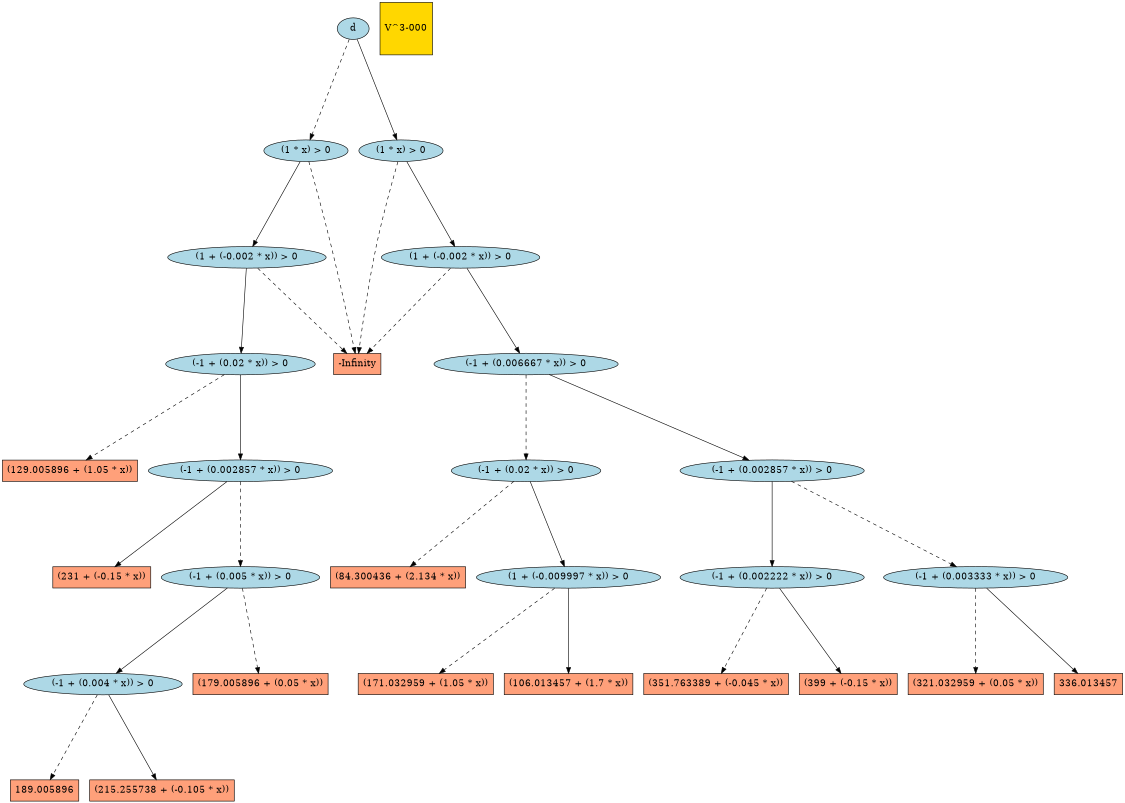 digraph G { 
graph [ fontname = "Helvetica",fontsize="16",ratio = "auto",
        size="7.5,10",ranksep="2.00" ];
node [fontsize="16"];
"7290" [label="(231 + (-0.15 * x))",fillcolor=lightsalmon,color=black,shape=box,style=filled];
"11053" [label="(351.763389 + (-0.045 * x))",fillcolor=lightsalmon,color=black,shape=box,style=filled];
"8388" [label="(171.032959 + (1.05 * x))",fillcolor=lightsalmon,color=black,shape=box,style=filled];
"6843" [label="189.005896",fillcolor=lightsalmon,color=black,shape=box,style=filled];
"10364" [label="(321.032959 + (0.05 * x))",fillcolor=lightsalmon,color=black,shape=box,style=filled];
"7491" [label="(1 + (-0.002 * x)) > 0",fillcolor=lightblue,color=black,shape=ellipse,style=filled];
"7490" [label="(-1 + (0.02 * x)) > 0",fillcolor=lightblue,color=black,shape=ellipse,style=filled];
"7492" [label="(1 * x) > 0",fillcolor=lightblue,color=black,shape=ellipse,style=filled];
"7992" [label="(84.300436 + (2.134 * x))",fillcolor=lightsalmon,color=black,shape=box,style=filled];
"4539" [label="(129.005896 + (1.05 * x))",fillcolor=lightsalmon,color=black,shape=box,style=filled];
"7258" [label="(-1 + (0.004 * x)) > 0",fillcolor=lightblue,color=black,shape=ellipse,style=filled];
"7272" [label="(-1 + (0.005 * x)) > 0",fillcolor=lightblue,color=black,shape=ellipse,style=filled];
"8521" [label="(1 + (-0.009997 * x)) > 0",fillcolor=lightblue,color=black,shape=ellipse,style=filled];
"10717" [label="336.013457",fillcolor=lightsalmon,color=black,shape=box,style=filled];
"7489" [label="(-1 + (0.002857 * x)) > 0",fillcolor=lightblue,color=black,shape=ellipse,style=filled];
"11588" [label="(1 * x) > 0",fillcolor=lightblue,color=black,shape=ellipse,style=filled];
"8663" [label="(-1 + (0.02 * x)) > 0",fillcolor=lightblue,color=black,shape=ellipse,style=filled];
"11587" [label="(1 + (-0.002 * x)) > 0",fillcolor=lightblue,color=black,shape=ellipse,style=filled];
"6255" [label="(179.005896 + (0.05 * x))",fillcolor=lightsalmon,color=black,shape=box,style=filled];
"8390" [label="(106.013457 + (1.7 * x))",fillcolor=lightsalmon,color=black,shape=box,style=filled];
"11589" [label="d",fillcolor=lightblue,color=black,shape=ellipse,style=filled];
"11586" [label="(-1 + (0.006667 * x)) > 0",fillcolor=lightblue,color=black,shape=ellipse,style=filled];
"11567" [label="(-1 + (0.002222 * x)) > 0",fillcolor=lightblue,color=black,shape=ellipse,style=filled];
"11585" [label="(-1 + (0.002857 * x)) > 0",fillcolor=lightblue,color=black,shape=ellipse,style=filled];
"7051" [label="(215.255738 + (-0.105 * x))",fillcolor=lightsalmon,color=black,shape=box,style=filled];
"11284" [label="(399 + (-0.15 * x))",fillcolor=lightsalmon,color=black,shape=box,style=filled];
"4" [label="-Infinity",fillcolor=lightsalmon,color=black,shape=box,style=filled];
"_temp_" [label="V^3-000",fillcolor=gold1,color=black,shape=square,style=filled];
"10930" [label="(-1 + (0.003333 * x)) > 0",fillcolor=lightblue,color=black,shape=ellipse,style=filled];
"7491" -> "4" [color=black,style=dashed];
"7491" -> "7490" [color=black,style=solid];
"7490" -> "4539" [color=black,style=dashed];
"7490" -> "7489" [color=black,style=solid];
"7492" -> "4" [color=black,style=dashed];
"7492" -> "7491" [color=black,style=solid];
"7258" -> "7051" [color=black,style=solid];
"7258" -> "6843" [color=black,style=dashed];
"7272" -> "7258" [color=black,style=solid];
"7272" -> "6255" [color=black,style=dashed];
"8521" -> "8388" [color=black,style=dashed];
"8521" -> "8390" [color=black,style=solid];
"7489" -> "7290" [color=black,style=solid];
"7489" -> "7272" [color=black,style=dashed];
"11588" -> "4" [color=black,style=dashed];
"11588" -> "11587" [color=black,style=solid];
"8663" -> "7992" [color=black,style=dashed];
"8663" -> "8521" [color=black,style=solid];
"11587" -> "4" [color=black,style=dashed];
"11587" -> "11586" [color=black,style=solid];
"11589" -> "11588" [color=black,style=solid];
"11589" -> "7492" [color=black,style=dashed];
"11586" -> "8663" [color=black,style=dashed];
"11586" -> "11585" [color=black,style=solid];
"11567" -> "11284" [color=black,style=solid];
"11567" -> "11053" [color=black,style=dashed];
"11585" -> "10930" [color=black,style=dashed];
"11585" -> "11567" [color=black,style=solid];
"10930" -> "10364" [color=black,style=dashed];
"10930" -> "10717" [color=black,style=solid];
}
